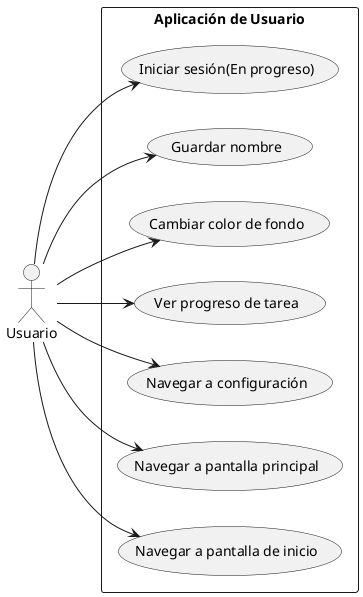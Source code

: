 @startuml
left to right direction

actor Usuario as User

rectangle "Aplicación de Usuario" {
    usecase "Iniciar sesión(En progreso)" as UC1
    usecase "Guardar nombre" as UC2
    usecase "Cambiar color de fondo" as UC3
    usecase "Ver progreso de tarea" as UC4
    usecase "Navegar a configuración" as UC5
    usecase "Navegar a pantalla principal" as UC6
    usecase "Navegar a pantalla de inicio" as UC7
}

User --> UC1
User --> UC2
User --> UC3
User --> UC4
User --> UC5
User --> UC6
User --> UC7

@enduml